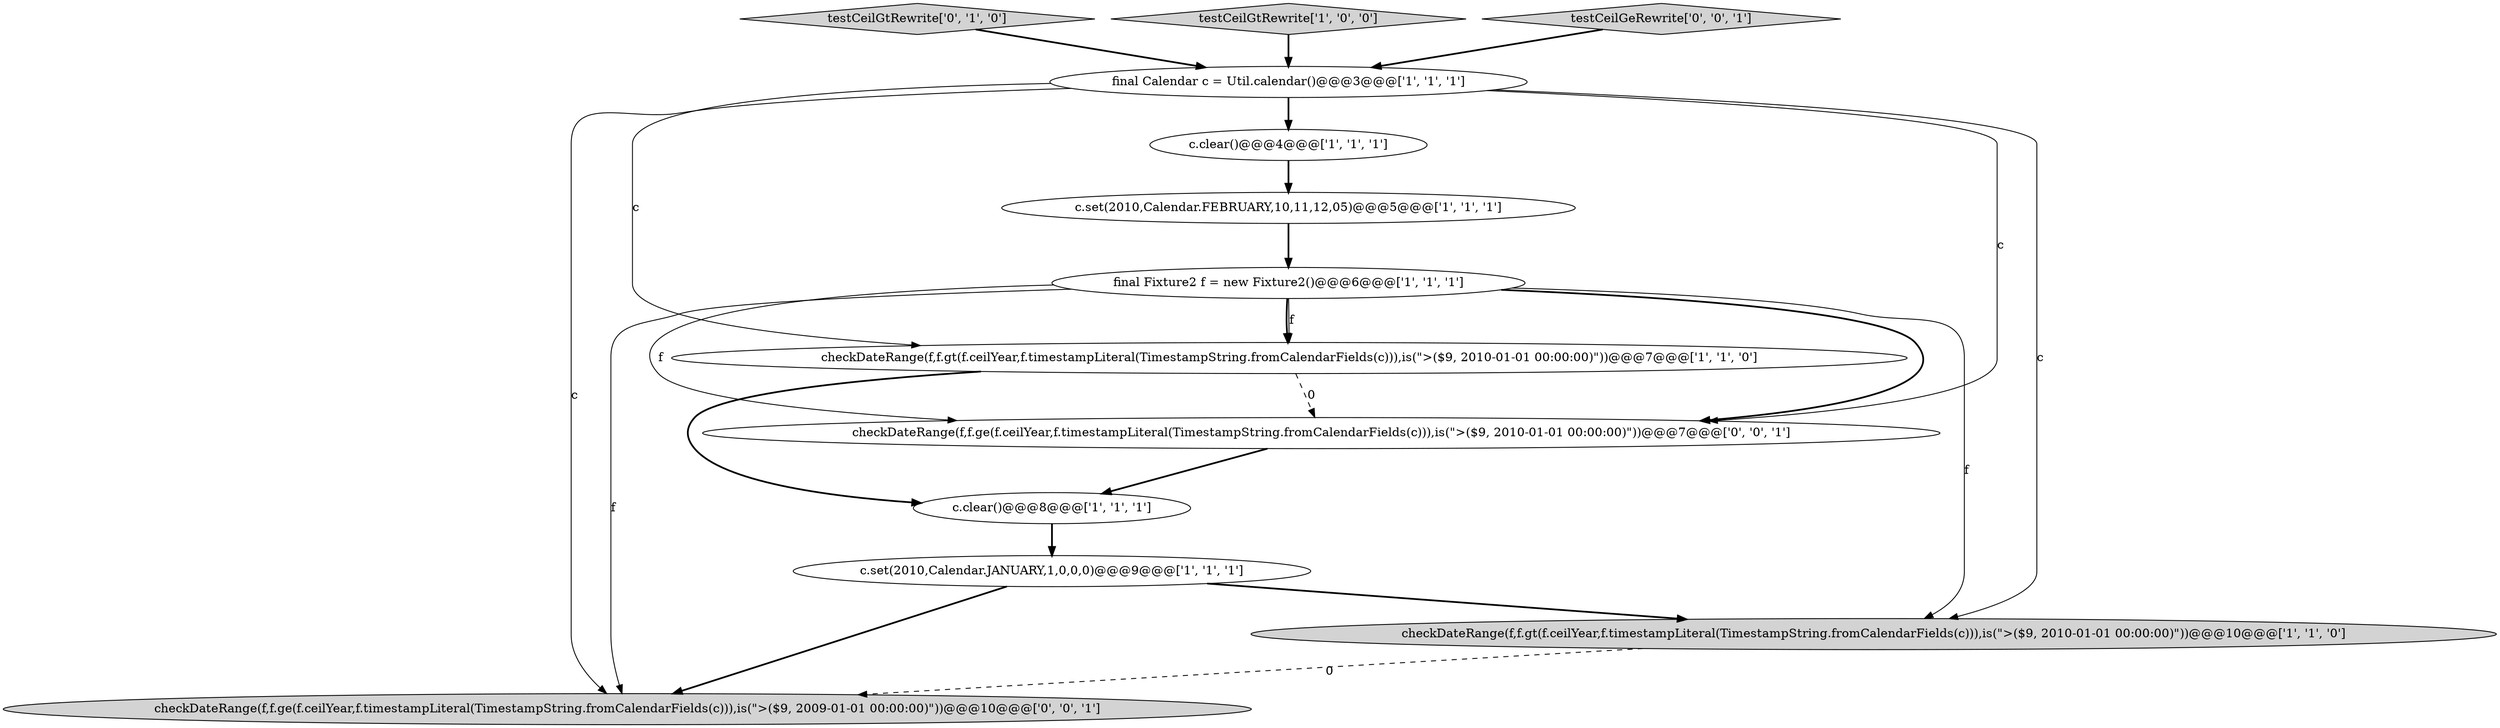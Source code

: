 digraph {
1 [style = filled, label = "final Calendar c = Util.calendar()@@@3@@@['1', '1', '1']", fillcolor = white, shape = ellipse image = "AAA0AAABBB1BBB"];
6 [style = filled, label = "checkDateRange(f,f.gt(f.ceilYear,f.timestampLiteral(TimestampString.fromCalendarFields(c))),is(\">($9, 2010-01-01 00:00:00)\"))@@@7@@@['1', '1', '0']", fillcolor = white, shape = ellipse image = "AAA0AAABBB1BBB"];
8 [style = filled, label = "c.clear()@@@4@@@['1', '1', '1']", fillcolor = white, shape = ellipse image = "AAA0AAABBB1BBB"];
5 [style = filled, label = "c.set(2010,Calendar.FEBRUARY,10,11,12,05)@@@5@@@['1', '1', '1']", fillcolor = white, shape = ellipse image = "AAA0AAABBB1BBB"];
4 [style = filled, label = "final Fixture2 f = new Fixture2()@@@6@@@['1', '1', '1']", fillcolor = white, shape = ellipse image = "AAA0AAABBB1BBB"];
10 [style = filled, label = "checkDateRange(f,f.ge(f.ceilYear,f.timestampLiteral(TimestampString.fromCalendarFields(c))),is(\">($9, 2010-01-01 00:00:00)\"))@@@7@@@['0', '0', '1']", fillcolor = white, shape = ellipse image = "AAA0AAABBB3BBB"];
12 [style = filled, label = "checkDateRange(f,f.ge(f.ceilYear,f.timestampLiteral(TimestampString.fromCalendarFields(c))),is(\">($9, 2009-01-01 00:00:00)\"))@@@10@@@['0', '0', '1']", fillcolor = lightgray, shape = ellipse image = "AAA0AAABBB3BBB"];
9 [style = filled, label = "testCeilGtRewrite['0', '1', '0']", fillcolor = lightgray, shape = diamond image = "AAA0AAABBB2BBB"];
3 [style = filled, label = "testCeilGtRewrite['1', '0', '0']", fillcolor = lightgray, shape = diamond image = "AAA0AAABBB1BBB"];
11 [style = filled, label = "testCeilGeRewrite['0', '0', '1']", fillcolor = lightgray, shape = diamond image = "AAA0AAABBB3BBB"];
0 [style = filled, label = "c.clear()@@@8@@@['1', '1', '1']", fillcolor = white, shape = ellipse image = "AAA0AAABBB1BBB"];
2 [style = filled, label = "c.set(2010,Calendar.JANUARY,1,0,0,0)@@@9@@@['1', '1', '1']", fillcolor = white, shape = ellipse image = "AAA0AAABBB1BBB"];
7 [style = filled, label = "checkDateRange(f,f.gt(f.ceilYear,f.timestampLiteral(TimestampString.fromCalendarFields(c))),is(\">($9, 2010-01-01 00:00:00)\"))@@@10@@@['1', '1', '0']", fillcolor = lightgray, shape = ellipse image = "AAA0AAABBB1BBB"];
4->10 [style = bold, label=""];
4->12 [style = solid, label="f"];
1->8 [style = bold, label=""];
4->6 [style = solid, label="f"];
3->1 [style = bold, label=""];
4->6 [style = bold, label=""];
11->1 [style = bold, label=""];
4->10 [style = solid, label="f"];
0->2 [style = bold, label=""];
6->0 [style = bold, label=""];
4->7 [style = solid, label="f"];
2->12 [style = bold, label=""];
6->10 [style = dashed, label="0"];
1->6 [style = solid, label="c"];
8->5 [style = bold, label=""];
1->12 [style = solid, label="c"];
1->7 [style = solid, label="c"];
10->0 [style = bold, label=""];
5->4 [style = bold, label=""];
7->12 [style = dashed, label="0"];
1->10 [style = solid, label="c"];
2->7 [style = bold, label=""];
9->1 [style = bold, label=""];
}
